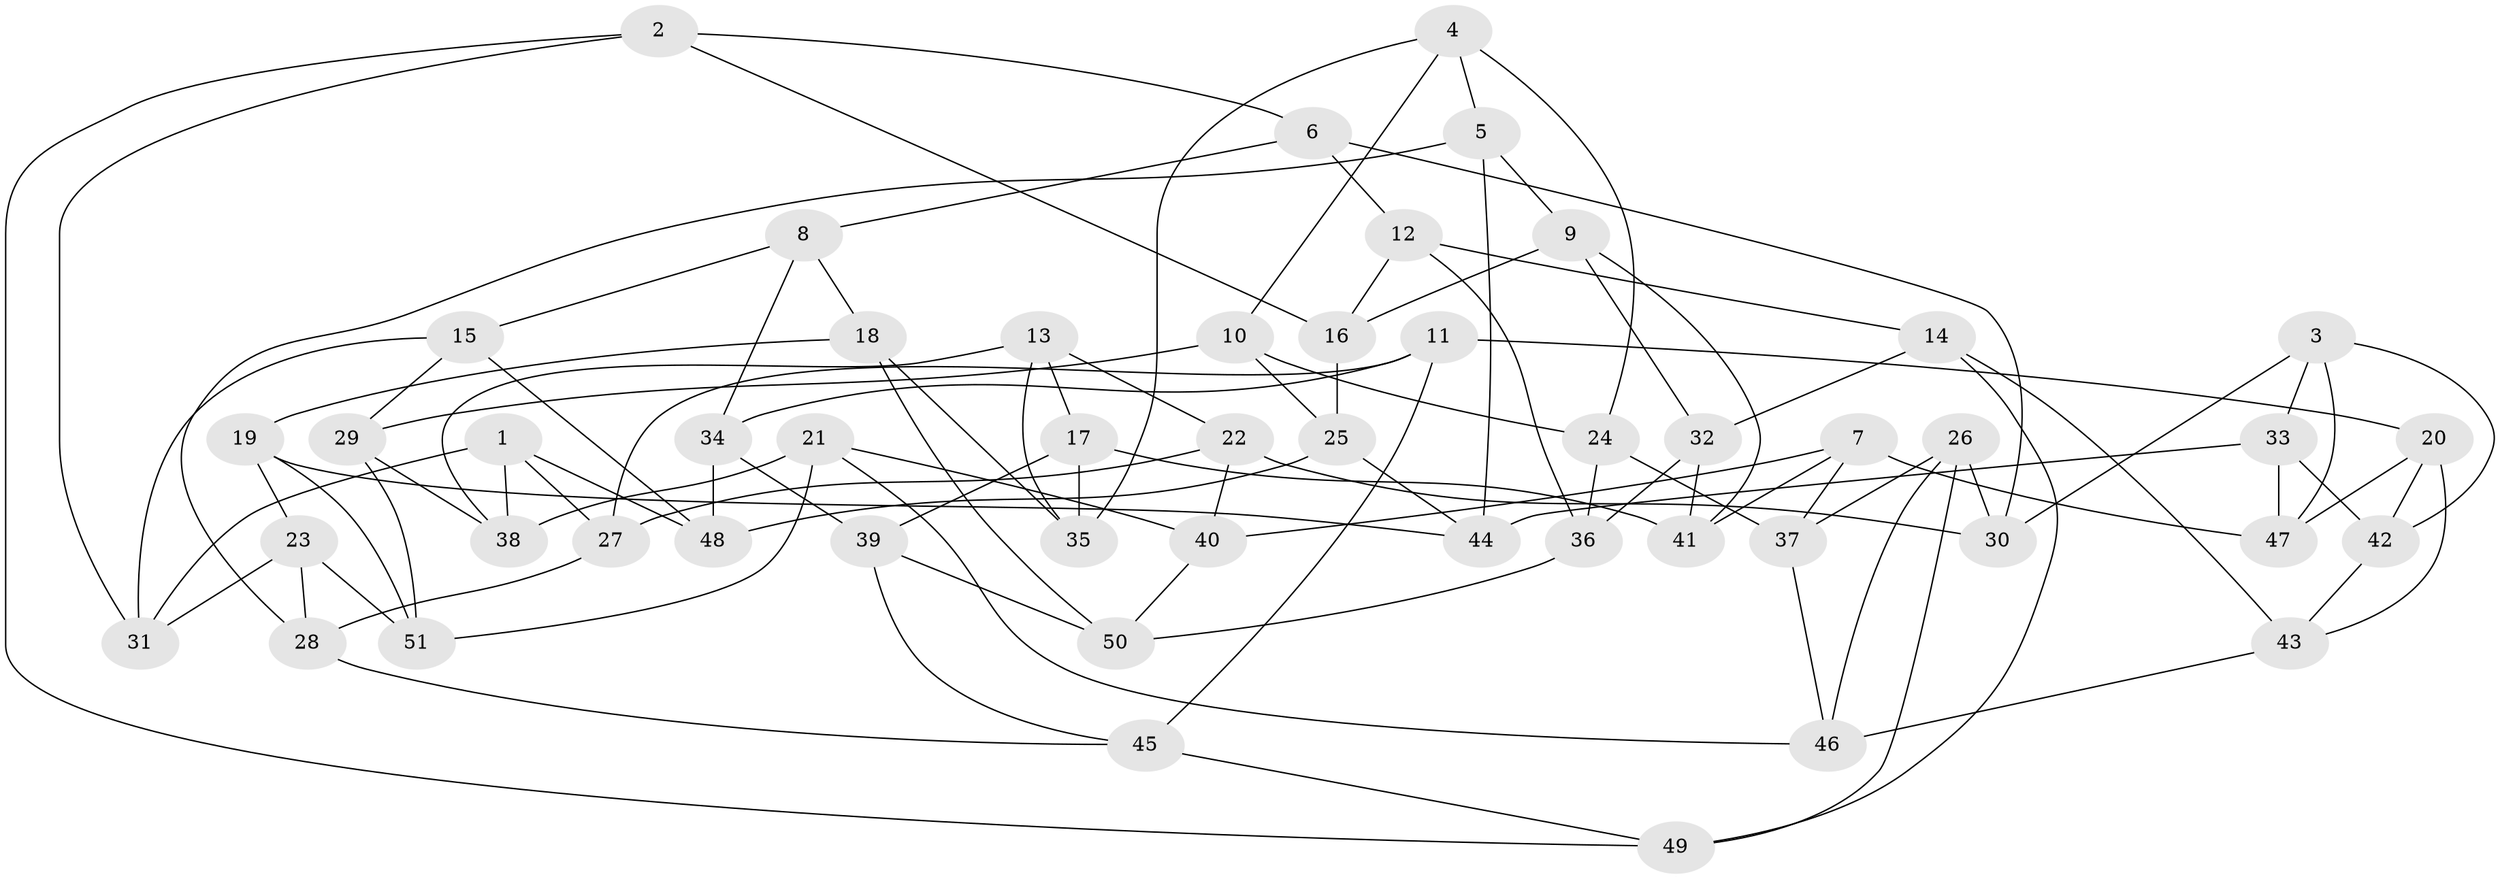 // coarse degree distribution, {7: 0.038461538461538464, 4: 0.5769230769230769, 3: 0.11538461538461539, 5: 0.07692307692307693, 9: 0.07692307692307693, 8: 0.038461538461538464, 10: 0.038461538461538464, 2: 0.038461538461538464}
// Generated by graph-tools (version 1.1) at 2025/53/03/04/25 22:53:55]
// undirected, 51 vertices, 102 edges
graph export_dot {
  node [color=gray90,style=filled];
  1;
  2;
  3;
  4;
  5;
  6;
  7;
  8;
  9;
  10;
  11;
  12;
  13;
  14;
  15;
  16;
  17;
  18;
  19;
  20;
  21;
  22;
  23;
  24;
  25;
  26;
  27;
  28;
  29;
  30;
  31;
  32;
  33;
  34;
  35;
  36;
  37;
  38;
  39;
  40;
  41;
  42;
  43;
  44;
  45;
  46;
  47;
  48;
  49;
  50;
  51;
  1 -- 31;
  1 -- 38;
  1 -- 27;
  1 -- 48;
  2 -- 31;
  2 -- 6;
  2 -- 16;
  2 -- 49;
  3 -- 30;
  3 -- 33;
  3 -- 42;
  3 -- 47;
  4 -- 35;
  4 -- 24;
  4 -- 5;
  4 -- 10;
  5 -- 9;
  5 -- 28;
  5 -- 44;
  6 -- 12;
  6 -- 8;
  6 -- 30;
  7 -- 37;
  7 -- 47;
  7 -- 40;
  7 -- 41;
  8 -- 18;
  8 -- 15;
  8 -- 34;
  9 -- 32;
  9 -- 16;
  9 -- 41;
  10 -- 25;
  10 -- 29;
  10 -- 24;
  11 -- 34;
  11 -- 27;
  11 -- 45;
  11 -- 20;
  12 -- 16;
  12 -- 14;
  12 -- 36;
  13 -- 22;
  13 -- 38;
  13 -- 17;
  13 -- 35;
  14 -- 49;
  14 -- 32;
  14 -- 43;
  15 -- 48;
  15 -- 29;
  15 -- 31;
  16 -- 25;
  17 -- 39;
  17 -- 35;
  17 -- 41;
  18 -- 35;
  18 -- 19;
  18 -- 50;
  19 -- 51;
  19 -- 23;
  19 -- 44;
  20 -- 47;
  20 -- 42;
  20 -- 43;
  21 -- 51;
  21 -- 38;
  21 -- 40;
  21 -- 46;
  22 -- 27;
  22 -- 30;
  22 -- 40;
  23 -- 28;
  23 -- 31;
  23 -- 51;
  24 -- 36;
  24 -- 37;
  25 -- 44;
  25 -- 48;
  26 -- 49;
  26 -- 46;
  26 -- 37;
  26 -- 30;
  27 -- 28;
  28 -- 45;
  29 -- 51;
  29 -- 38;
  32 -- 41;
  32 -- 36;
  33 -- 44;
  33 -- 42;
  33 -- 47;
  34 -- 39;
  34 -- 48;
  36 -- 50;
  37 -- 46;
  39 -- 50;
  39 -- 45;
  40 -- 50;
  42 -- 43;
  43 -- 46;
  45 -- 49;
}
